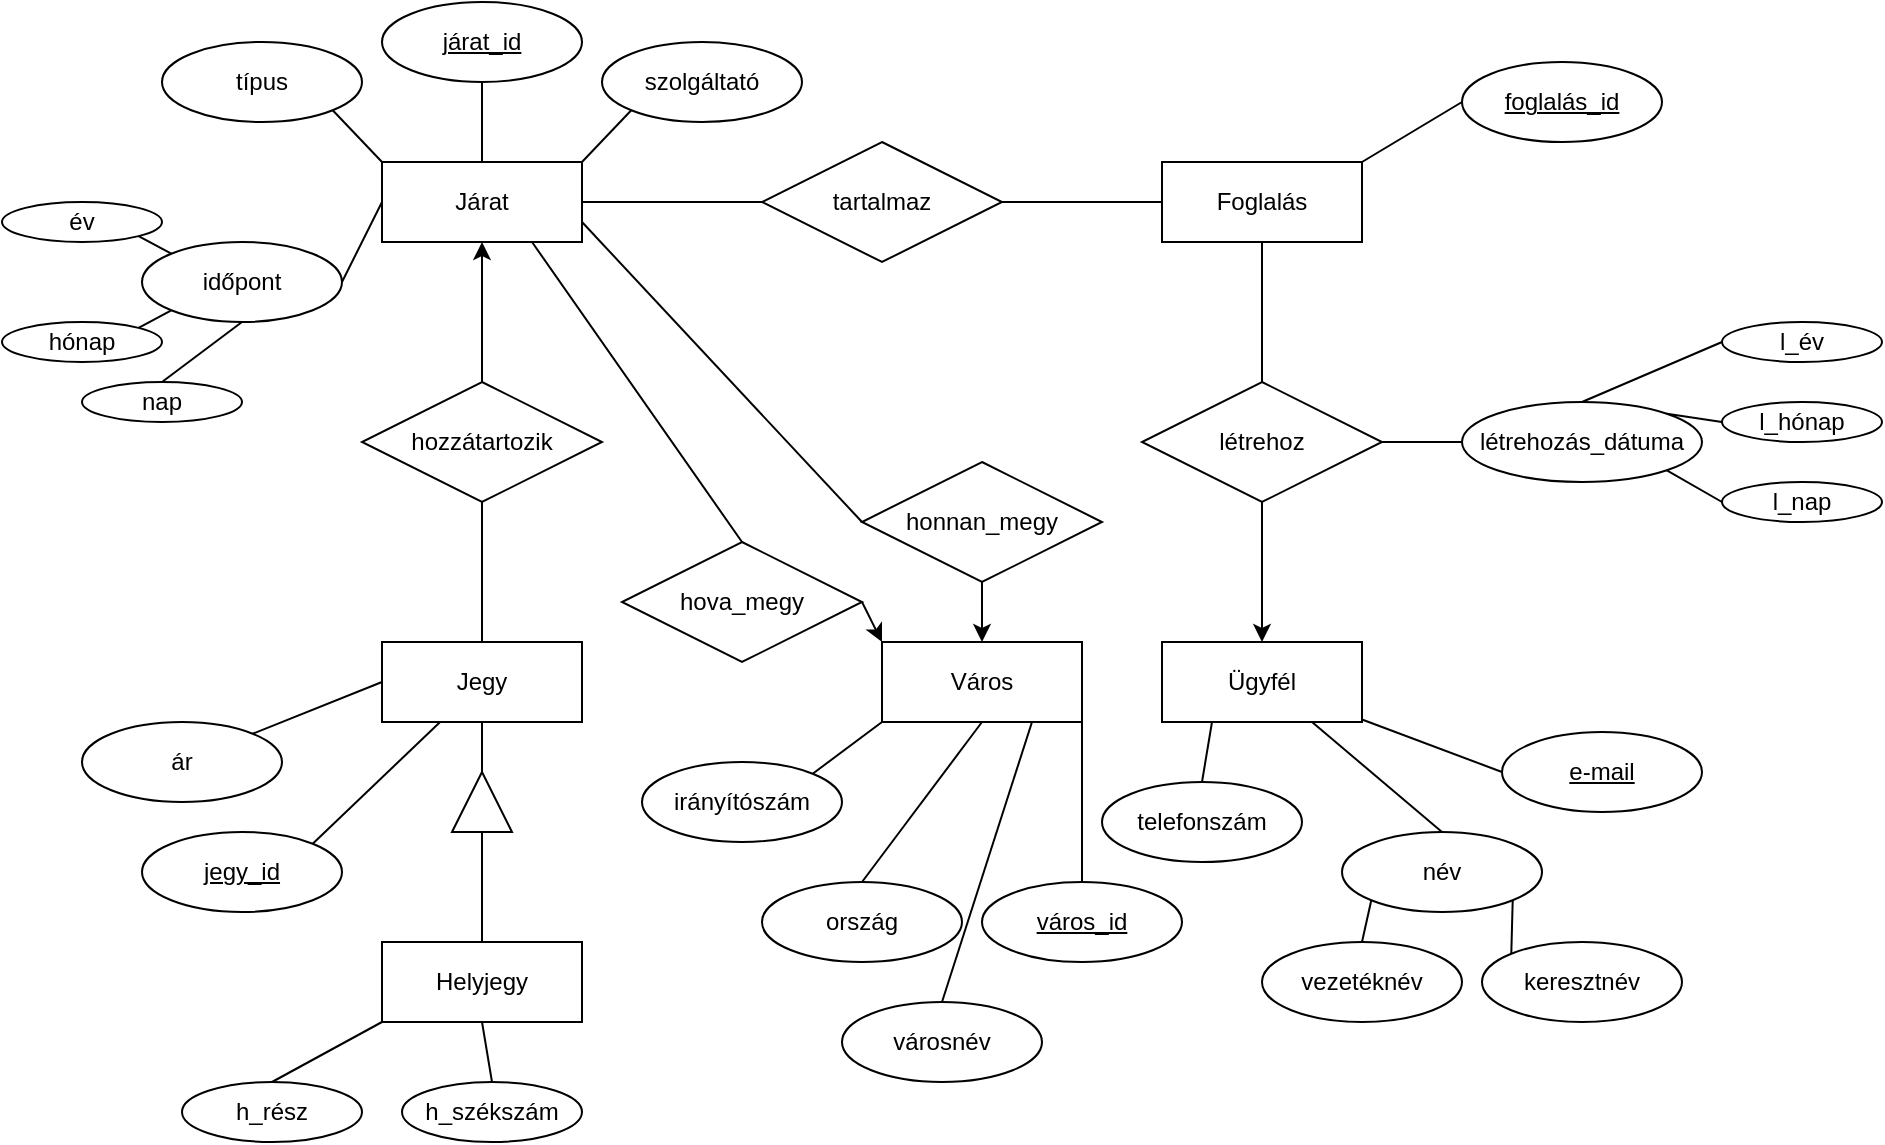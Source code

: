 <mxfile version="20.5.1" type="device"><diagram name="Page-1" id="6133507b-19e7-1e82-6fc7-422aa6c4b21f"><mxGraphModel dx="942" dy="527" grid="1" gridSize="10" guides="1" tooltips="1" connect="1" arrows="1" fold="1" page="1" pageScale="1" pageWidth="1100" pageHeight="850" background="none" math="0" shadow="0"><root><mxCell id="0"/><mxCell id="1" parent="0"/><mxCell id="r08CQ3nkzELkeluacVOM-5" value="Foglalás" style="whiteSpace=wrap;html=1;align=center;" parent="1" vertex="1"><mxGeometry x="590" y="120" width="100" height="40" as="geometry"/></mxCell><mxCell id="r08CQ3nkzELkeluacVOM-6" value="Ügyfél" style="whiteSpace=wrap;html=1;align=center;" parent="1" vertex="1"><mxGeometry x="590" y="360" width="100" height="40" as="geometry"/></mxCell><mxCell id="r08CQ3nkzELkeluacVOM-20" style="rounded=0;orthogonalLoop=1;jettySize=auto;html=1;exitX=0;exitY=0.5;exitDx=0;exitDy=0;exitPerimeter=0;endArrow=none;endFill=0;" parent="1" source="r08CQ3nkzELkeluacVOM-7" target="r08CQ3nkzELkeluacVOM-6" edge="1"><mxGeometry relative="1" as="geometry"/></mxCell><mxCell id="r08CQ3nkzELkeluacVOM-7" value="e-mail" style="ellipse;whiteSpace=wrap;html=1;align=center;fontStyle=4;points=[[0,0.5,0,0,0],[0.15,0.15,0,0,0],[0.15,0.85,0,0,0],[0.5,0,0,0,0],[0.5,1,0,0,0],[0.85,0.15,0,0,0],[0.85,0.85,0,0,0],[1,0.5,0,0,0]];" parent="1" vertex="1"><mxGeometry x="760" y="405" width="100" height="40" as="geometry"/></mxCell><mxCell id="6b8pxVu6yRPeoN22N98f-33" style="edgeStyle=none;rounded=0;orthogonalLoop=1;jettySize=auto;html=1;exitX=0;exitY=0.5;exitDx=0;exitDy=0;entryX=1;entryY=0;entryDx=0;entryDy=0;endArrow=none;endFill=0;" parent="1" source="r08CQ3nkzELkeluacVOM-10" target="r08CQ3nkzELkeluacVOM-5" edge="1"><mxGeometry relative="1" as="geometry"/></mxCell><mxCell id="r08CQ3nkzELkeluacVOM-10" value="foglalás_id" style="ellipse;whiteSpace=wrap;html=1;align=center;fontStyle=4;" parent="1" vertex="1"><mxGeometry x="740" y="70" width="100" height="40" as="geometry"/></mxCell><mxCell id="6b8pxVu6yRPeoN22N98f-30" style="edgeStyle=none;rounded=0;orthogonalLoop=1;jettySize=auto;html=1;exitX=0.5;exitY=0;exitDx=0;exitDy=0;entryX=0.5;entryY=1;entryDx=0;entryDy=0;endArrow=none;endFill=0;" parent="1" source="6b8pxVu6yRPeoN22N98f-1" target="6b8pxVu6yRPeoN22N98f-29" edge="1"><mxGeometry relative="1" as="geometry"/></mxCell><mxCell id="6b8pxVu6yRPeoN22N98f-1" value="Jegy" style="whiteSpace=wrap;html=1;align=center;" parent="1" vertex="1"><mxGeometry x="200" y="360" width="100" height="40" as="geometry"/></mxCell><mxCell id="6b8pxVu6yRPeoN22N98f-3" style="rounded=0;orthogonalLoop=1;jettySize=auto;html=1;exitX=1;exitY=0;exitDx=0;exitDy=0;endArrow=none;endFill=0;" parent="1" source="6b8pxVu6yRPeoN22N98f-2" target="6b8pxVu6yRPeoN22N98f-1" edge="1"><mxGeometry relative="1" as="geometry"/></mxCell><mxCell id="6b8pxVu6yRPeoN22N98f-2" value="jegy_id" style="ellipse;whiteSpace=wrap;html=1;align=center;fontStyle=4;" parent="1" vertex="1"><mxGeometry x="80" y="455" width="100" height="40" as="geometry"/></mxCell><mxCell id="6b8pxVu6yRPeoN22N98f-11" style="edgeStyle=none;rounded=0;orthogonalLoop=1;jettySize=auto;html=1;exitX=0.5;exitY=0;exitDx=0;exitDy=0;entryX=0;entryY=0.5;entryDx=0;entryDy=0;endArrow=none;endFill=0;" parent="1" source="6b8pxVu6yRPeoN22N98f-4" target="6b8pxVu6yRPeoN22N98f-8" edge="1"><mxGeometry relative="1" as="geometry"/></mxCell><mxCell id="6b8pxVu6yRPeoN22N98f-4" value="Helyjegy" style="whiteSpace=wrap;html=1;align=center;" parent="1" vertex="1"><mxGeometry x="200" y="510" width="100" height="40" as="geometry"/></mxCell><mxCell id="6b8pxVu6yRPeoN22N98f-10" style="edgeStyle=none;rounded=0;orthogonalLoop=1;jettySize=auto;html=1;exitX=1;exitY=0.5;exitDx=0;exitDy=0;entryX=0.5;entryY=1;entryDx=0;entryDy=0;endArrow=none;endFill=0;" parent="1" source="6b8pxVu6yRPeoN22N98f-8" target="6b8pxVu6yRPeoN22N98f-1" edge="1"><mxGeometry relative="1" as="geometry"/></mxCell><mxCell id="6b8pxVu6yRPeoN22N98f-8" value="" style="triangle;whiteSpace=wrap;html=1;rotation=-90;" parent="1" vertex="1"><mxGeometry x="235" y="425" width="30" height="30" as="geometry"/></mxCell><mxCell id="6b8pxVu6yRPeoN22N98f-34" style="edgeStyle=none;rounded=0;orthogonalLoop=1;jettySize=auto;html=1;exitX=0.5;exitY=1;exitDx=0;exitDy=0;entryX=0.5;entryY=0;entryDx=0;entryDy=0;endArrow=classic;endFill=1;" parent="1" source="6b8pxVu6yRPeoN22N98f-15" target="r08CQ3nkzELkeluacVOM-6" edge="1"><mxGeometry relative="1" as="geometry"/></mxCell><mxCell id="6b8pxVu6yRPeoN22N98f-35" style="edgeStyle=none;rounded=0;orthogonalLoop=1;jettySize=auto;html=1;exitX=0.5;exitY=0;exitDx=0;exitDy=0;entryX=0.5;entryY=1;entryDx=0;entryDy=0;endArrow=none;endFill=0;" parent="1" source="6b8pxVu6yRPeoN22N98f-15" target="r08CQ3nkzELkeluacVOM-5" edge="1"><mxGeometry relative="1" as="geometry"/></mxCell><mxCell id="6b8pxVu6yRPeoN22N98f-15" value="létrehoz" style="shape=rhombus;perimeter=rhombusPerimeter;whiteSpace=wrap;html=1;align=center;" parent="1" vertex="1"><mxGeometry x="580" y="230" width="120" height="60" as="geometry"/></mxCell><mxCell id="6b8pxVu6yRPeoN22N98f-20" value="Járat" style="whiteSpace=wrap;html=1;align=center;" parent="1" vertex="1"><mxGeometry x="200" y="120" width="100" height="40" as="geometry"/></mxCell><mxCell id="6b8pxVu6yRPeoN22N98f-31" style="edgeStyle=none;rounded=0;orthogonalLoop=1;jettySize=auto;html=1;exitX=0.5;exitY=0;exitDx=0;exitDy=0;entryX=0.5;entryY=1;entryDx=0;entryDy=0;endArrow=classic;endFill=1;" parent="1" source="6b8pxVu6yRPeoN22N98f-29" target="6b8pxVu6yRPeoN22N98f-20" edge="1"><mxGeometry relative="1" as="geometry"/></mxCell><mxCell id="6b8pxVu6yRPeoN22N98f-29" value="hozzátartozik" style="shape=rhombus;perimeter=rhombusPerimeter;whiteSpace=wrap;html=1;align=center;" parent="1" vertex="1"><mxGeometry x="190" y="230" width="120" height="60" as="geometry"/></mxCell><mxCell id="6b8pxVu6yRPeoN22N98f-36" style="edgeStyle=none;rounded=0;orthogonalLoop=1;jettySize=auto;html=1;exitX=1;exitY=0.5;exitDx=0;exitDy=0;entryX=0;entryY=0.5;entryDx=0;entryDy=0;endArrow=none;endFill=0;" parent="1" source="6b8pxVu6yRPeoN22N98f-32" target="r08CQ3nkzELkeluacVOM-5" edge="1"><mxGeometry relative="1" as="geometry"/></mxCell><mxCell id="6b8pxVu6yRPeoN22N98f-37" style="edgeStyle=none;rounded=0;orthogonalLoop=1;jettySize=auto;html=1;exitX=0;exitY=0.5;exitDx=0;exitDy=0;entryX=1;entryY=0.5;entryDx=0;entryDy=0;endArrow=none;endFill=0;" parent="1" source="6b8pxVu6yRPeoN22N98f-32" target="6b8pxVu6yRPeoN22N98f-20" edge="1"><mxGeometry relative="1" as="geometry"/></mxCell><mxCell id="6b8pxVu6yRPeoN22N98f-32" value="tartalmaz" style="shape=rhombus;perimeter=rhombusPerimeter;whiteSpace=wrap;html=1;align=center;rotation=0;" parent="1" vertex="1"><mxGeometry x="390" y="110" width="120" height="60" as="geometry"/></mxCell><mxCell id="6b8pxVu6yRPeoN22N98f-44" style="edgeStyle=none;rounded=0;orthogonalLoop=1;jettySize=auto;html=1;exitX=0;exitY=0.5;exitDx=0;exitDy=0;endArrow=none;endFill=0;" parent="1" source="6b8pxVu6yRPeoN22N98f-43" target="6b8pxVu6yRPeoN22N98f-15" edge="1"><mxGeometry relative="1" as="geometry"/></mxCell><mxCell id="6b8pxVu6yRPeoN22N98f-43" value="létrehozás_dátuma" style="ellipse;whiteSpace=wrap;html=1;align=center;" parent="1" vertex="1"><mxGeometry x="740" y="240" width="120" height="40" as="geometry"/></mxCell><mxCell id="6b8pxVu6yRPeoN22N98f-63" style="edgeStyle=none;rounded=0;orthogonalLoop=1;jettySize=auto;html=1;exitX=0.5;exitY=0;exitDx=0;exitDy=0;entryX=0;entryY=1;entryDx=0;entryDy=0;endArrow=none;endFill=0;" parent="1" source="6b8pxVu6yRPeoN22N98f-61" target="6b8pxVu6yRPeoN22N98f-4" edge="1"><mxGeometry relative="1" as="geometry"/></mxCell><mxCell id="6b8pxVu6yRPeoN22N98f-61" value="h_rész" style="ellipse;whiteSpace=wrap;html=1;align=center;" parent="1" vertex="1"><mxGeometry x="100" y="580" width="90" height="30" as="geometry"/></mxCell><mxCell id="6b8pxVu6yRPeoN22N98f-64" style="edgeStyle=none;rounded=0;orthogonalLoop=1;jettySize=auto;html=1;exitX=0.5;exitY=0;exitDx=0;exitDy=0;entryX=0.5;entryY=1;entryDx=0;entryDy=0;endArrow=none;endFill=0;" parent="1" source="6b8pxVu6yRPeoN22N98f-62" target="6b8pxVu6yRPeoN22N98f-4" edge="1"><mxGeometry relative="1" as="geometry"/></mxCell><mxCell id="6b8pxVu6yRPeoN22N98f-62" value="h_székszám" style="ellipse;whiteSpace=wrap;html=1;align=center;" parent="1" vertex="1"><mxGeometry x="210" y="580" width="90" height="30" as="geometry"/></mxCell><mxCell id="gmbx_h47Di_aK1m4eOEr-1" value="Város" style="whiteSpace=wrap;html=1;align=center;" parent="1" vertex="1"><mxGeometry x="450" y="360" width="100" height="40" as="geometry"/></mxCell><mxCell id="gmbx_h47Di_aK1m4eOEr-4" style="rounded=0;orthogonalLoop=1;jettySize=auto;html=1;exitX=0.5;exitY=1;exitDx=0;exitDy=0;entryX=0.5;entryY=0;entryDx=0;entryDy=0;endArrow=classic;endFill=1;" parent="1" source="gmbx_h47Di_aK1m4eOEr-2" target="gmbx_h47Di_aK1m4eOEr-1" edge="1"><mxGeometry relative="1" as="geometry"/></mxCell><mxCell id="gmbx_h47Di_aK1m4eOEr-6" style="edgeStyle=none;rounded=0;orthogonalLoop=1;jettySize=auto;html=1;exitX=0;exitY=0.5;exitDx=0;exitDy=0;entryX=1;entryY=0.75;entryDx=0;entryDy=0;endArrow=none;endFill=0;" parent="1" source="gmbx_h47Di_aK1m4eOEr-2" target="6b8pxVu6yRPeoN22N98f-20" edge="1"><mxGeometry relative="1" as="geometry"/></mxCell><mxCell id="gmbx_h47Di_aK1m4eOEr-2" value="honnan_megy" style="shape=rhombus;perimeter=rhombusPerimeter;whiteSpace=wrap;html=1;align=center;" parent="1" vertex="1"><mxGeometry x="440" y="270" width="120" height="60" as="geometry"/></mxCell><mxCell id="gmbx_h47Di_aK1m4eOEr-5" style="rounded=0;orthogonalLoop=1;jettySize=auto;html=1;exitX=1;exitY=0.5;exitDx=0;exitDy=0;entryX=0;entryY=0;entryDx=0;entryDy=0;endArrow=classic;endFill=1;" parent="1" source="gmbx_h47Di_aK1m4eOEr-3" target="gmbx_h47Di_aK1m4eOEr-1" edge="1"><mxGeometry relative="1" as="geometry"/></mxCell><mxCell id="gmbx_h47Di_aK1m4eOEr-7" style="edgeStyle=none;rounded=0;orthogonalLoop=1;jettySize=auto;html=1;exitX=0.5;exitY=0;exitDx=0;exitDy=0;entryX=0.75;entryY=1;entryDx=0;entryDy=0;endArrow=none;endFill=0;" parent="1" source="gmbx_h47Di_aK1m4eOEr-3" target="6b8pxVu6yRPeoN22N98f-20" edge="1"><mxGeometry relative="1" as="geometry"/></mxCell><mxCell id="gmbx_h47Di_aK1m4eOEr-3" value="hova_megy" style="shape=rhombus;perimeter=rhombusPerimeter;whiteSpace=wrap;html=1;align=center;" parent="1" vertex="1"><mxGeometry x="320" y="310" width="120" height="60" as="geometry"/></mxCell><mxCell id="gmbx_h47Di_aK1m4eOEr-9" style="edgeStyle=none;rounded=0;orthogonalLoop=1;jettySize=auto;html=1;exitX=0.5;exitY=0;exitDx=0;exitDy=0;entryX=1;entryY=1;entryDx=0;entryDy=0;endArrow=none;endFill=0;" parent="1" source="gmbx_h47Di_aK1m4eOEr-8" target="gmbx_h47Di_aK1m4eOEr-1" edge="1"><mxGeometry relative="1" as="geometry"/></mxCell><mxCell id="gmbx_h47Di_aK1m4eOEr-8" value="város_id" style="ellipse;whiteSpace=wrap;html=1;align=center;fontStyle=4;" parent="1" vertex="1"><mxGeometry x="500" y="480" width="100" height="40" as="geometry"/></mxCell><mxCell id="gmbx_h47Di_aK1m4eOEr-14" style="edgeStyle=none;rounded=0;orthogonalLoop=1;jettySize=auto;html=1;exitX=0.5;exitY=1;exitDx=0;exitDy=0;entryX=0.5;entryY=0;entryDx=0;entryDy=0;endArrow=none;endFill=0;" parent="1" source="gmbx_h47Di_aK1m4eOEr-13" target="6b8pxVu6yRPeoN22N98f-20" edge="1"><mxGeometry relative="1" as="geometry"/></mxCell><mxCell id="gmbx_h47Di_aK1m4eOEr-13" value="járat_id" style="ellipse;whiteSpace=wrap;html=1;align=center;fontStyle=4;" parent="1" vertex="1"><mxGeometry x="200" y="40" width="100" height="40" as="geometry"/></mxCell><mxCell id="gmbx_h47Di_aK1m4eOEr-16" style="edgeStyle=none;rounded=0;orthogonalLoop=1;jettySize=auto;html=1;exitX=1;exitY=1;exitDx=0;exitDy=0;entryX=0;entryY=0;entryDx=0;entryDy=0;endArrow=none;endFill=0;" parent="1" source="gmbx_h47Di_aK1m4eOEr-15" target="6b8pxVu6yRPeoN22N98f-20" edge="1"><mxGeometry relative="1" as="geometry"/></mxCell><mxCell id="gmbx_h47Di_aK1m4eOEr-15" value="típus" style="ellipse;whiteSpace=wrap;html=1;align=center;" parent="1" vertex="1"><mxGeometry x="90" y="60" width="100" height="40" as="geometry"/></mxCell><mxCell id="gmbx_h47Di_aK1m4eOEr-18" style="edgeStyle=none;rounded=0;orthogonalLoop=1;jettySize=auto;html=1;exitX=1;exitY=0.5;exitDx=0;exitDy=0;entryX=0;entryY=0.5;entryDx=0;entryDy=0;endArrow=none;endFill=0;" parent="1" source="gmbx_h47Di_aK1m4eOEr-17" target="6b8pxVu6yRPeoN22N98f-20" edge="1"><mxGeometry relative="1" as="geometry"/></mxCell><mxCell id="gmbx_h47Di_aK1m4eOEr-17" value="időpont" style="ellipse;whiteSpace=wrap;html=1;align=center;" parent="1" vertex="1"><mxGeometry x="80" y="160" width="100" height="40" as="geometry"/></mxCell><mxCell id="gmbx_h47Di_aK1m4eOEr-20" style="edgeStyle=none;rounded=0;orthogonalLoop=1;jettySize=auto;html=1;exitX=1;exitY=0;exitDx=0;exitDy=0;entryX=0;entryY=0.5;entryDx=0;entryDy=0;endArrow=none;endFill=0;" parent="1" source="gmbx_h47Di_aK1m4eOEr-19" target="6b8pxVu6yRPeoN22N98f-1" edge="1"><mxGeometry relative="1" as="geometry"/></mxCell><mxCell id="gmbx_h47Di_aK1m4eOEr-19" value="ár" style="ellipse;whiteSpace=wrap;html=1;align=center;" parent="1" vertex="1"><mxGeometry x="50" y="400" width="100" height="40" as="geometry"/></mxCell><mxCell id="gmbx_h47Di_aK1m4eOEr-22" style="edgeStyle=none;rounded=0;orthogonalLoop=1;jettySize=auto;html=1;exitX=0.5;exitY=0;exitDx=0;exitDy=0;entryX=0.5;entryY=1;entryDx=0;entryDy=0;endArrow=none;endFill=0;" parent="1" source="gmbx_h47Di_aK1m4eOEr-21" target="gmbx_h47Di_aK1m4eOEr-1" edge="1"><mxGeometry relative="1" as="geometry"/></mxCell><mxCell id="gmbx_h47Di_aK1m4eOEr-21" value="ország" style="ellipse;whiteSpace=wrap;html=1;align=center;" parent="1" vertex="1"><mxGeometry x="390" y="480" width="100" height="40" as="geometry"/></mxCell><mxCell id="gmbx_h47Di_aK1m4eOEr-25" style="edgeStyle=none;rounded=0;orthogonalLoop=1;jettySize=auto;html=1;exitX=1;exitY=0;exitDx=0;exitDy=0;entryX=0;entryY=1;entryDx=0;entryDy=0;endArrow=none;endFill=0;" parent="1" source="gmbx_h47Di_aK1m4eOEr-24" target="gmbx_h47Di_aK1m4eOEr-1" edge="1"><mxGeometry relative="1" as="geometry"/></mxCell><mxCell id="gmbx_h47Di_aK1m4eOEr-24" value="irányítószám" style="ellipse;whiteSpace=wrap;html=1;align=center;" parent="1" vertex="1"><mxGeometry x="330" y="420" width="100" height="40" as="geometry"/></mxCell><mxCell id="gmbx_h47Di_aK1m4eOEr-27" style="edgeStyle=none;rounded=0;orthogonalLoop=1;jettySize=auto;html=1;exitX=0.5;exitY=0;exitDx=0;exitDy=0;entryX=0.75;entryY=1;entryDx=0;entryDy=0;endArrow=none;endFill=0;" parent="1" source="gmbx_h47Di_aK1m4eOEr-26" target="r08CQ3nkzELkeluacVOM-6" edge="1"><mxGeometry relative="1" as="geometry"/></mxCell><mxCell id="gmbx_h47Di_aK1m4eOEr-26" value="név" style="ellipse;whiteSpace=wrap;html=1;align=center;" parent="1" vertex="1"><mxGeometry x="680" y="455" width="100" height="40" as="geometry"/></mxCell><mxCell id="gmbx_h47Di_aK1m4eOEr-31" style="edgeStyle=none;rounded=0;orthogonalLoop=1;jettySize=auto;html=1;exitX=0.5;exitY=0;exitDx=0;exitDy=0;entryX=0;entryY=1;entryDx=0;entryDy=0;endArrow=none;endFill=0;" parent="1" source="gmbx_h47Di_aK1m4eOEr-29" target="gmbx_h47Di_aK1m4eOEr-26" edge="1"><mxGeometry relative="1" as="geometry"/></mxCell><mxCell id="gmbx_h47Di_aK1m4eOEr-29" value="vezetéknév" style="ellipse;whiteSpace=wrap;html=1;align=center;" parent="1" vertex="1"><mxGeometry x="640" y="510" width="100" height="40" as="geometry"/></mxCell><mxCell id="gmbx_h47Di_aK1m4eOEr-33" style="edgeStyle=none;rounded=0;orthogonalLoop=1;jettySize=auto;html=1;exitX=0;exitY=0;exitDx=0;exitDy=0;entryX=1;entryY=1;entryDx=0;entryDy=0;endArrow=none;endFill=0;" parent="1" source="gmbx_h47Di_aK1m4eOEr-30" target="gmbx_h47Di_aK1m4eOEr-26" edge="1"><mxGeometry relative="1" as="geometry"/></mxCell><mxCell id="gmbx_h47Di_aK1m4eOEr-30" value="keresztnév" style="ellipse;whiteSpace=wrap;html=1;align=center;" parent="1" vertex="1"><mxGeometry x="750" y="510" width="100" height="40" as="geometry"/></mxCell><mxCell id="gmbx_h47Di_aK1m4eOEr-37" style="edgeStyle=none;rounded=0;orthogonalLoop=1;jettySize=auto;html=1;exitX=1;exitY=1;exitDx=0;exitDy=0;entryX=0;entryY=0;entryDx=0;entryDy=0;endArrow=none;endFill=0;" parent="1" source="gmbx_h47Di_aK1m4eOEr-34" target="gmbx_h47Di_aK1m4eOEr-17" edge="1"><mxGeometry relative="1" as="geometry"/></mxCell><mxCell id="gmbx_h47Di_aK1m4eOEr-34" value="év" style="ellipse;whiteSpace=wrap;html=1;align=center;" parent="1" vertex="1"><mxGeometry x="10" y="140" width="80" height="20" as="geometry"/></mxCell><mxCell id="gmbx_h47Di_aK1m4eOEr-38" style="edgeStyle=none;rounded=0;orthogonalLoop=1;jettySize=auto;html=1;exitX=1;exitY=0;exitDx=0;exitDy=0;entryX=0;entryY=1;entryDx=0;entryDy=0;endArrow=none;endFill=0;" parent="1" source="gmbx_h47Di_aK1m4eOEr-35" target="gmbx_h47Di_aK1m4eOEr-17" edge="1"><mxGeometry relative="1" as="geometry"/></mxCell><mxCell id="gmbx_h47Di_aK1m4eOEr-35" value="hónap" style="ellipse;whiteSpace=wrap;html=1;align=center;" parent="1" vertex="1"><mxGeometry x="10" y="200" width="80" height="20" as="geometry"/></mxCell><mxCell id="gmbx_h47Di_aK1m4eOEr-39" style="edgeStyle=none;rounded=0;orthogonalLoop=1;jettySize=auto;html=1;exitX=0.5;exitY=0;exitDx=0;exitDy=0;entryX=0.5;entryY=1;entryDx=0;entryDy=0;endArrow=none;endFill=0;" parent="1" source="gmbx_h47Di_aK1m4eOEr-36" target="gmbx_h47Di_aK1m4eOEr-17" edge="1"><mxGeometry relative="1" as="geometry"/></mxCell><mxCell id="gmbx_h47Di_aK1m4eOEr-36" value="nap" style="ellipse;whiteSpace=wrap;html=1;align=center;" parent="1" vertex="1"><mxGeometry x="50" y="230" width="80" height="20" as="geometry"/></mxCell><mxCell id="gmbx_h47Di_aK1m4eOEr-46" style="edgeStyle=none;rounded=0;orthogonalLoop=1;jettySize=auto;html=1;exitX=0;exitY=0.5;exitDx=0;exitDy=0;entryX=0.5;entryY=0;entryDx=0;entryDy=0;endArrow=none;endFill=0;" parent="1" source="gmbx_h47Di_aK1m4eOEr-43" target="6b8pxVu6yRPeoN22N98f-43" edge="1"><mxGeometry relative="1" as="geometry"/></mxCell><mxCell id="gmbx_h47Di_aK1m4eOEr-43" value="l_év" style="ellipse;whiteSpace=wrap;html=1;align=center;" parent="1" vertex="1"><mxGeometry x="870" y="200" width="80" height="20" as="geometry"/></mxCell><mxCell id="gmbx_h47Di_aK1m4eOEr-47" style="edgeStyle=none;rounded=0;orthogonalLoop=1;jettySize=auto;html=1;exitX=0;exitY=0.5;exitDx=0;exitDy=0;entryX=1;entryY=0;entryDx=0;entryDy=0;endArrow=none;endFill=0;" parent="1" source="gmbx_h47Di_aK1m4eOEr-44" target="6b8pxVu6yRPeoN22N98f-43" edge="1"><mxGeometry relative="1" as="geometry"/></mxCell><mxCell id="gmbx_h47Di_aK1m4eOEr-44" value="l_hónap" style="ellipse;whiteSpace=wrap;html=1;align=center;" parent="1" vertex="1"><mxGeometry x="870" y="240" width="80" height="20" as="geometry"/></mxCell><mxCell id="gmbx_h47Di_aK1m4eOEr-48" style="edgeStyle=none;rounded=0;orthogonalLoop=1;jettySize=auto;html=1;exitX=0;exitY=0.5;exitDx=0;exitDy=0;entryX=1;entryY=1;entryDx=0;entryDy=0;endArrow=none;endFill=0;" parent="1" source="gmbx_h47Di_aK1m4eOEr-45" target="6b8pxVu6yRPeoN22N98f-43" edge="1"><mxGeometry relative="1" as="geometry"/></mxCell><mxCell id="gmbx_h47Di_aK1m4eOEr-45" value="l_nap" style="ellipse;whiteSpace=wrap;html=1;align=center;" parent="1" vertex="1"><mxGeometry x="870" y="280" width="80" height="20" as="geometry"/></mxCell><mxCell id="gmbx_h47Di_aK1m4eOEr-52" style="edgeStyle=none;rounded=0;orthogonalLoop=1;jettySize=auto;html=1;exitX=0;exitY=1;exitDx=0;exitDy=0;entryX=1;entryY=0;entryDx=0;entryDy=0;endArrow=none;endFill=0;" parent="1" source="gmbx_h47Di_aK1m4eOEr-51" target="6b8pxVu6yRPeoN22N98f-20" edge="1"><mxGeometry relative="1" as="geometry"/></mxCell><mxCell id="gmbx_h47Di_aK1m4eOEr-51" value="szolgáltató" style="ellipse;whiteSpace=wrap;html=1;align=center;" parent="1" vertex="1"><mxGeometry x="310" y="60" width="100" height="40" as="geometry"/></mxCell><mxCell id="gmbx_h47Di_aK1m4eOEr-55" style="edgeStyle=none;rounded=0;orthogonalLoop=1;jettySize=auto;html=1;exitX=0.5;exitY=0;exitDx=0;exitDy=0;entryX=0.25;entryY=1;entryDx=0;entryDy=0;endArrow=none;endFill=0;" parent="1" source="gmbx_h47Di_aK1m4eOEr-54" target="r08CQ3nkzELkeluacVOM-6" edge="1"><mxGeometry relative="1" as="geometry"/></mxCell><mxCell id="gmbx_h47Di_aK1m4eOEr-54" value="telefonszám" style="ellipse;whiteSpace=wrap;html=1;align=center;" parent="1" vertex="1"><mxGeometry x="560" y="430" width="100" height="40" as="geometry"/></mxCell><mxCell id="bd_7kC5V8HoJtGbsU6Zp-2" style="rounded=0;orthogonalLoop=1;jettySize=auto;html=1;exitX=0.5;exitY=0;exitDx=0;exitDy=0;entryX=0.75;entryY=1;entryDx=0;entryDy=0;endArrow=none;endFill=0;" edge="1" parent="1" source="bd_7kC5V8HoJtGbsU6Zp-1" target="gmbx_h47Di_aK1m4eOEr-1"><mxGeometry relative="1" as="geometry"/></mxCell><mxCell id="bd_7kC5V8HoJtGbsU6Zp-1" value="városnév" style="ellipse;whiteSpace=wrap;html=1;align=center;" vertex="1" parent="1"><mxGeometry x="430" y="540" width="100" height="40" as="geometry"/></mxCell></root></mxGraphModel></diagram></mxfile>